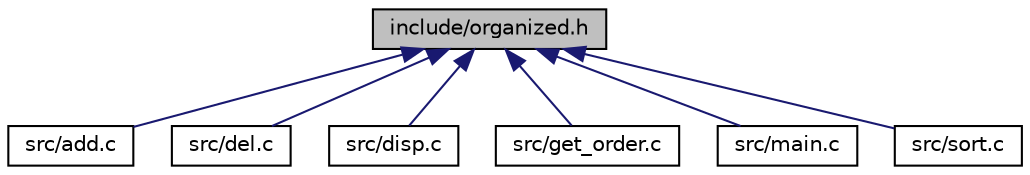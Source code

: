 digraph "include/organized.h"
{
 // LATEX_PDF_SIZE
  edge [fontname="Helvetica",fontsize="10",labelfontname="Helvetica",labelfontsize="10"];
  node [fontname="Helvetica",fontsize="10",shape=record];
  Node1 [label="include/organized.h",height=0.2,width=0.4,color="black", fillcolor="grey75", style="filled", fontcolor="black",tooltip=" "];
  Node1 -> Node2 [dir="back",color="midnightblue",fontsize="10",style="solid"];
  Node2 [label="src/add.c",height=0.2,width=0.4,color="black", fillcolor="white", style="filled",URL="$add_8c.html",tooltip=" "];
  Node1 -> Node3 [dir="back",color="midnightblue",fontsize="10",style="solid"];
  Node3 [label="src/del.c",height=0.2,width=0.4,color="black", fillcolor="white", style="filled",URL="$del_8c.html",tooltip=" "];
  Node1 -> Node4 [dir="back",color="midnightblue",fontsize="10",style="solid"];
  Node4 [label="src/disp.c",height=0.2,width=0.4,color="black", fillcolor="white", style="filled",URL="$disp_8c.html",tooltip=" "];
  Node1 -> Node5 [dir="back",color="midnightblue",fontsize="10",style="solid"];
  Node5 [label="src/get_order.c",height=0.2,width=0.4,color="black", fillcolor="white", style="filled",URL="$get__order_8c.html",tooltip=" "];
  Node1 -> Node6 [dir="back",color="midnightblue",fontsize="10",style="solid"];
  Node6 [label="src/main.c",height=0.2,width=0.4,color="black", fillcolor="white", style="filled",URL="$main_8c.html",tooltip=" "];
  Node1 -> Node7 [dir="back",color="midnightblue",fontsize="10",style="solid"];
  Node7 [label="src/sort.c",height=0.2,width=0.4,color="black", fillcolor="white", style="filled",URL="$sort_8c.html",tooltip=" "];
}
